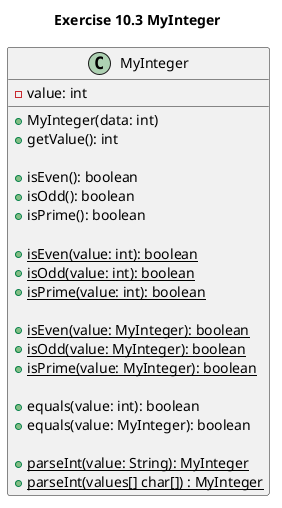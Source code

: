 @startuml exercise10.3
title Exercise 10.3 MyInteger
class MyInteger {
    -value: int

    +MyInteger(data: int)
    +getValue(): int

    +isEven(): boolean
    +isOdd(): boolean
    +isPrime(): boolean

    +{static} isEven(value: int): boolean
    +{static} isOdd(value: int): boolean
    +{static} isPrime(value: int): boolean

    +{static} isEven(value: MyInteger): boolean
    +{static} isOdd(value: MyInteger): boolean
    +{static} isPrime(value: MyInteger): boolean

    +equals(value: int): boolean
    +equals(value: MyInteger): boolean

    +{static}parseInt(value: String): MyInteger
    +{static}parseInt(values[] char[]) : MyInteger
}
@enduml

